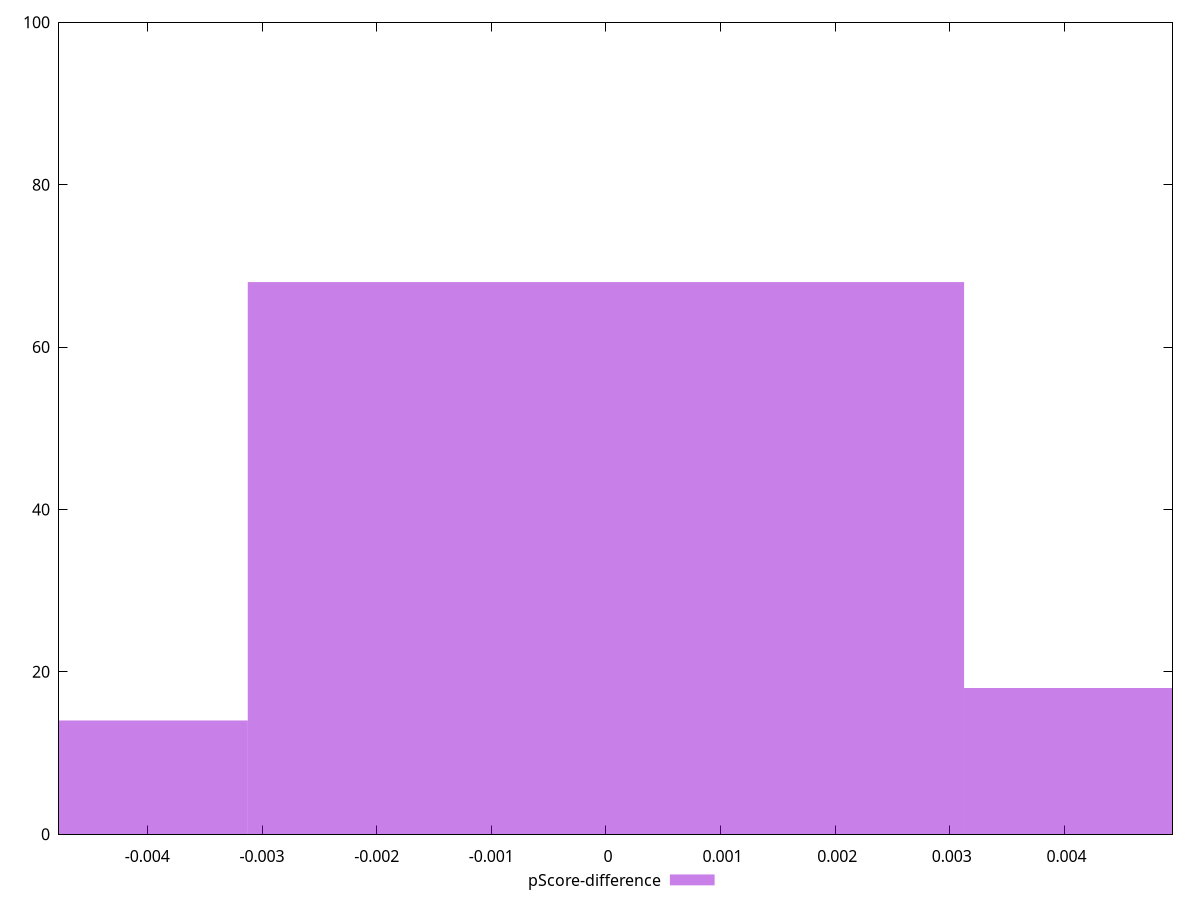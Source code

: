 reset

$pScoreDifference <<EOF
0 68
-0.0062486176131359514 14
0.0062486176131359514 18
EOF

set key outside below
set boxwidth 0.0062486176131359514
set xrange [-0.0047708728240448695:0.004942257760971763]
set yrange [0:100]
set trange [0:100]
set style fill transparent solid 0.5 noborder
set terminal svg size 640, 490 enhanced background rgb 'white'
set output "report_00015_2021-02-09T16-11-33.973Z/max-potential-fid/samples/pages+cached+noadtech+nomedia+nocss/pScore-difference/histogram.svg"

plot $pScoreDifference title "pScore-difference" with boxes

reset
